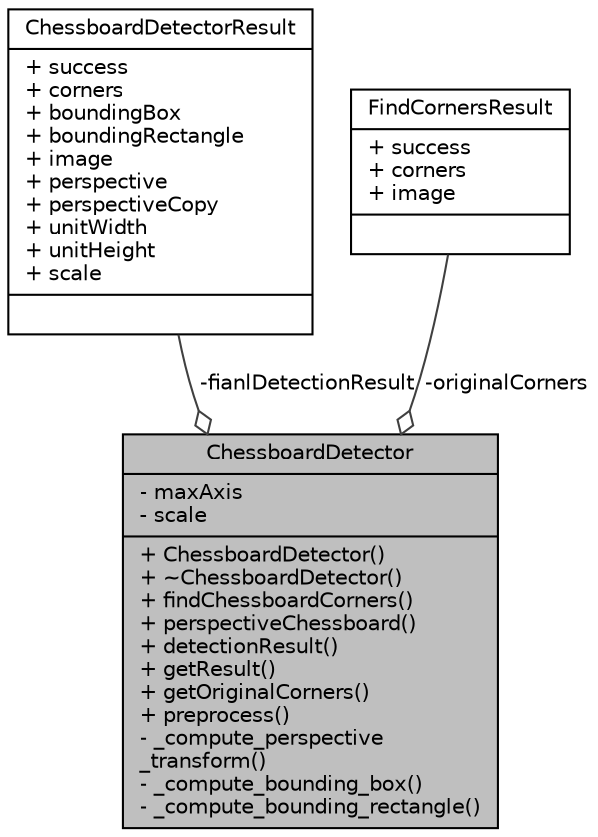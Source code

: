 digraph "ChessboardDetector"
{
 // INTERACTIVE_SVG=YES
 // LATEX_PDF_SIZE
  edge [fontname="Helvetica",fontsize="10",labelfontname="Helvetica",labelfontsize="10"];
  node [fontname="Helvetica",fontsize="10",shape=record];
  Node1 [label="{ChessboardDetector\n|- maxAxis\l- scale\l|+ ChessboardDetector()\l+ ~ChessboardDetector()\l+ findChessboardCorners()\l+ perspectiveChessboard()\l+ detectionResult()\l+ getResult()\l+ getOriginalCorners()\l+ preprocess()\l- _compute_perspective\l_transform()\l- _compute_bounding_box()\l- _compute_bounding_rectangle()\l}",height=0.2,width=0.4,color="black", fillcolor="grey75", style="filled", fontcolor="black",tooltip="Implementation of chessboard detection."];
  Node2 -> Node1 [color="grey25",fontsize="10",style="solid",label=" -fianlDetectionResult" ,arrowhead="odiamond",fontname="Helvetica"];
  Node2 [label="{ChessboardDetectorResult\n|+ success\l+ corners\l+ boundingBox\l+ boundingRectangle\l+ image\l+ perspective\l+ perspectiveCopy\l+ unitWidth\l+ unitHeight\l+ scale\l|}",height=0.2,width=0.4,color="black", fillcolor="white", style="filled",URL="$struct_chessboard_detector_result.html",tooltip="Structure that contains the result of chessboard detection."];
  Node3 -> Node1 [color="grey25",fontsize="10",style="solid",label=" -originalCorners" ,arrowhead="odiamond",fontname="Helvetica"];
  Node3 [label="{FindCornersResult\n|+ success\l+ corners\l+ image\l|}",height=0.2,width=0.4,color="black", fillcolor="white", style="filled",URL="$struct_find_corners_result.html",tooltip="Structure that contains the result of corner detection."];
}
